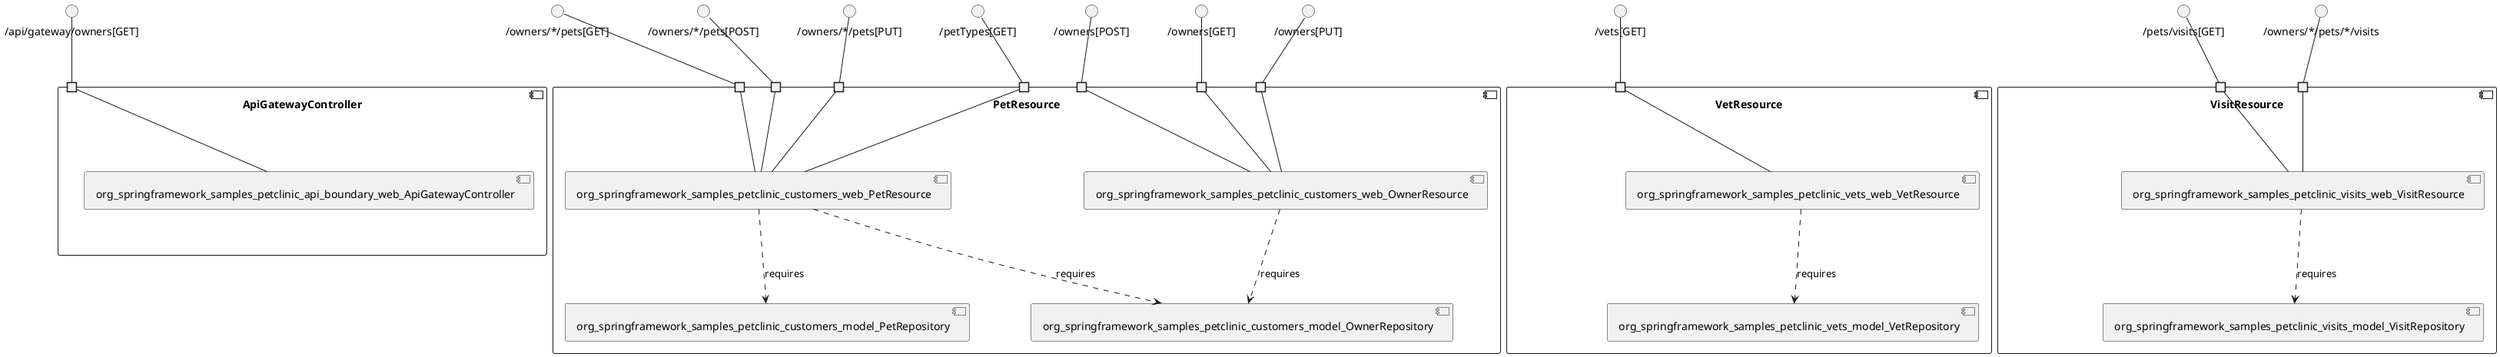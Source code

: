 @startuml
skinparam fixCircleLabelOverlapping true
component "ApiGatewayController\n\n\n\n\n\n" {
[org_springframework_samples_petclinic_api_boundary_web_ApiGatewayController]
portin " " as ApiGatewayController.requires._api_gateway_owners_GET_
"ApiGatewayController.requires._api_gateway_owners_GET_"--[org_springframework_samples_petclinic_api_boundary_web_ApiGatewayController]
}
interface "/api/gateway/owners[GET]" as interface._api_gateway_owners_GET_
interface._api_gateway_owners_GET_--"ApiGatewayController.requires._api_gateway_owners_GET_"
component "PetResource\n\n\n\n\n\n" {
[org_springframework_samples_petclinic_customers_model_PetRepository]
[org_springframework_samples_petclinic_customers_model_OwnerRepository]
[org_springframework_samples_petclinic_customers_web_PetResource]
[org_springframework_samples_petclinic_customers_web_OwnerResource]
portin " " as PetResource.requires._owners_GET_
portin " " as PetResource.requires._petTypes_GET_
portin " " as PetResource.requires._owners_PUT_
portin " " as PetResource.requires._owners___pets_GET_
portin " " as PetResource.requires._owners___pets_PUT_
portin " " as PetResource.requires._owners___pets_POST_
portin " " as PetResource.requires._owners_POST_
[org_springframework_samples_petclinic_customers_web_PetResource]..>[org_springframework_samples_petclinic_customers_model_OwnerRepository] : requires
[org_springframework_samples_petclinic_customers_web_OwnerResource]..>[org_springframework_samples_petclinic_customers_model_OwnerRepository] : requires
[org_springframework_samples_petclinic_customers_web_PetResource]..>[org_springframework_samples_petclinic_customers_model_PetRepository] : requires
"PetResource.requires._owners_GET_"--[org_springframework_samples_petclinic_customers_web_OwnerResource]
"PetResource.requires._petTypes_GET_"--[org_springframework_samples_petclinic_customers_web_PetResource]
"PetResource.requires._owners___pets_POST_"--[org_springframework_samples_petclinic_customers_web_PetResource]
"PetResource.requires._owners_POST_"--[org_springframework_samples_petclinic_customers_web_OwnerResource]
"PetResource.requires._owners___pets_PUT_"--[org_springframework_samples_petclinic_customers_web_PetResource]
"PetResource.requires._owners_PUT_"--[org_springframework_samples_petclinic_customers_web_OwnerResource]
"PetResource.requires._owners___pets_GET_"--[org_springframework_samples_petclinic_customers_web_PetResource]
}
interface "/owners[GET]" as interface._owners_GET_
interface._owners_GET_--"PetResource.requires._owners_GET_"
interface "/petTypes[GET]" as interface._petTypes_GET_
interface._petTypes_GET_--"PetResource.requires._petTypes_GET_"
interface "/owners/*/pets[POST]" as interface._owners___pets_POST_
interface._owners___pets_POST_--"PetResource.requires._owners___pets_POST_"
interface "/owners[POST]" as interface._owners_POST_
interface._owners_POST_--"PetResource.requires._owners_POST_"
interface "/owners/*/pets[PUT]" as interface._owners___pets_PUT_
interface._owners___pets_PUT_--"PetResource.requires._owners___pets_PUT_"
interface "/owners[PUT]" as interface._owners_PUT_
interface._owners_PUT_--"PetResource.requires._owners_PUT_"
interface "/owners/*/pets[GET]" as interface._owners___pets_GET_
interface._owners___pets_GET_--"PetResource.requires._owners___pets_GET_"
component "VetResource\n\n\n\n\n\n" {
[org_springframework_samples_petclinic_vets_web_VetResource]
[org_springframework_samples_petclinic_vets_model_VetRepository]
portin " " as VetResource.requires._vets_GET_
[org_springframework_samples_petclinic_vets_web_VetResource]..>[org_springframework_samples_petclinic_vets_model_VetRepository] : requires
"VetResource.requires._vets_GET_"--[org_springframework_samples_petclinic_vets_web_VetResource]
}
interface "/vets[GET]" as interface._vets_GET_
interface._vets_GET_--"VetResource.requires._vets_GET_"
component "VisitResource\n\n\n\n\n\n" {
[org_springframework_samples_petclinic_visits_web_VisitResource]
[org_springframework_samples_petclinic_visits_model_VisitRepository]
portin " " as VisitResource.requires._owners___pets___visits
portin " " as VisitResource.requires._pets_visits_GET_
[org_springframework_samples_petclinic_visits_web_VisitResource]..>[org_springframework_samples_petclinic_visits_model_VisitRepository] : requires
"VisitResource.requires._owners___pets___visits"--[org_springframework_samples_petclinic_visits_web_VisitResource]
"VisitResource.requires._pets_visits_GET_"--[org_springframework_samples_petclinic_visits_web_VisitResource]
}
interface "/owners/*/pets/*/visits" as interface._owners___pets___visits
interface._owners___pets___visits--"VisitResource.requires._owners___pets___visits"
interface "/pets/visits[GET]" as interface._pets_visits_GET_
interface._pets_visits_GET_--"VisitResource.requires._pets_visits_GET_"

@enduml
